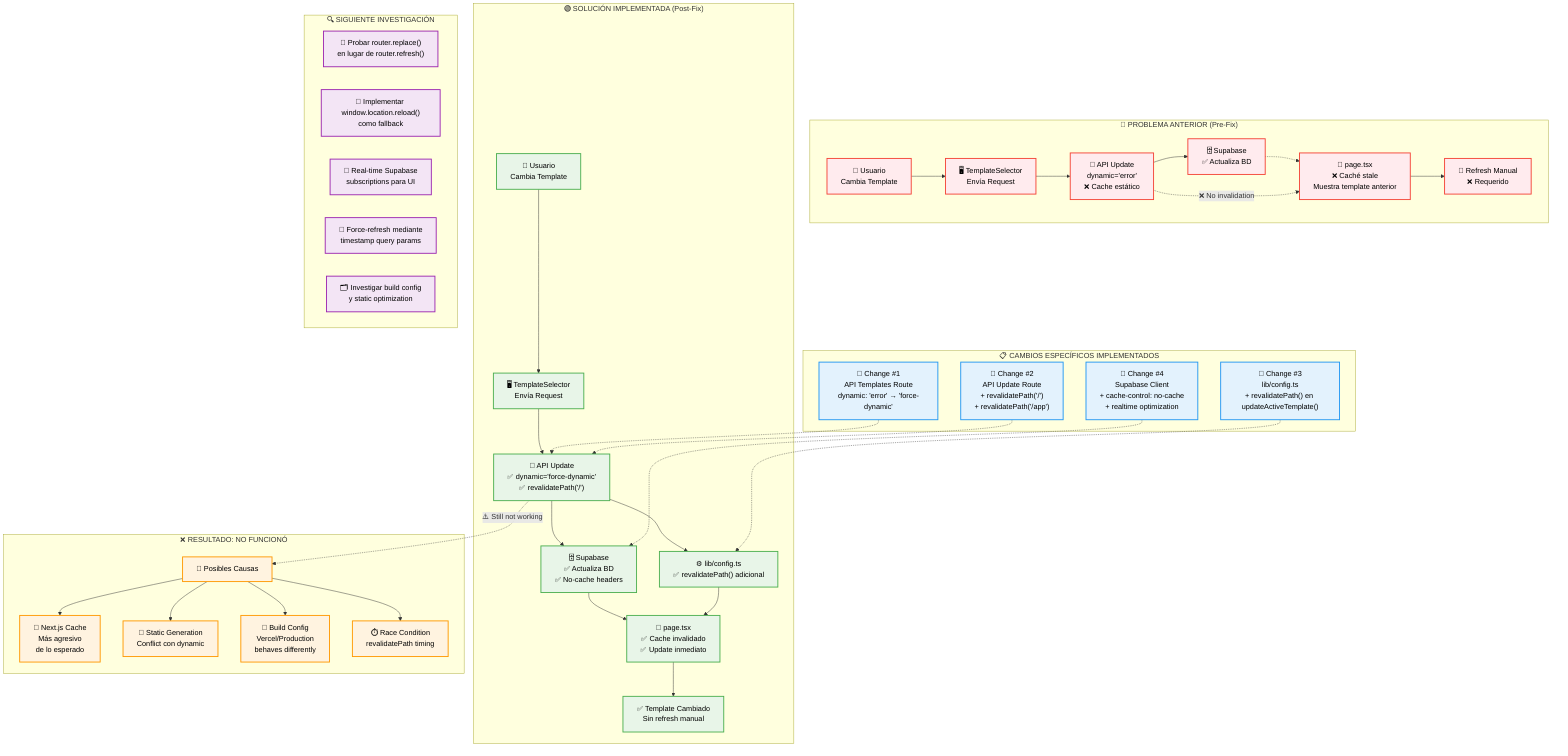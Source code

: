 graph TB
    subgraph "🔴 PROBLEMA ANTERIOR (Pre-Fix)"
        USER1["👤 Usuario<br/>Cambia Template"]
        FRONTEND1["🖥️ TemplateSelector<br/>Envía Request"]
        API1["🔌 API Update<br/>dynamic='error'<br/>❌ Cache estático"]
        SUPABASE1["🗄️ Supabase<br/>✅ Actualiza BD"]
        PAGE1["📄 page.tsx<br/>❌ Caché stale<br/>Muestra template anterior"]
        REFRESH1["🔄 Refresh Manual<br/>❌ Requerido"]
        
        USER1 --> FRONTEND1
        FRONTEND1 --> API1
        API1 --> SUPABASE1
        SUPABASE1 -.-> PAGE1
        PAGE1 --> REFRESH1
    end
    
    subgraph "🟢 SOLUCIÓN IMPLEMENTADA (Post-Fix)"
        USER2["👤 Usuario<br/>Cambia Template"]
        FRONTEND2["🖥️ TemplateSelector<br/>Envía Request"]
        API2["🔌 API Update<br/>✅ dynamic='force-dynamic'<br/>✅ revalidatePath('/')"]
        SUPABASE2["🗄️ Supabase<br/>✅ Actualiza BD<br/>✅ No-cache headers"]
        CONFIG2["⚙️ lib/config.ts<br/>✅ revalidatePath() adicional"]
        PAGE2["📄 page.tsx<br/>✅ Cache invalidado<br/>✅ Update inmediato"]
        SUCCESS2["✅ Template Cambiado<br/>Sin refresh manual"]
        
        USER2 --> FRONTEND2
        FRONTEND2 --> API2
        API2 --> SUPABASE2
        API2 --> CONFIG2
        SUPABASE2 --> PAGE2
        CONFIG2 --> PAGE2
        PAGE2 --> SUCCESS2
    end
    
    subgraph "📋 CAMBIOS ESPECÍFICOS IMPLEMENTADOS"
        CHANGE1["🔧 Change #1<br/>API Templates Route<br/>dynamic: 'error' → 'force-dynamic'"]
        CHANGE2["🔧 Change #2<br/>API Update Route<br/>+ revalidatePath('/')<br/>+ revalidatePath('/app')"]
        CHANGE3["🔧 Change #3<br/>lib/config.ts<br/>+ revalidatePath() en updateActiveTemplate()"]
        CHANGE4["🔧 Change #4<br/>Supabase Client<br/>+ cache-control: no-cache<br/>+ realtime optimization"]
    end
    
    subgraph "❌ RESULTADO: NO FUNCIONÓ"
        ISSUE1["🚨 Posibles Causas"]
        CACHE_ISSUE["💾 Next.js Cache<br/>Más agresivo<br/>de lo esperado"]
        SSG_ISSUE["📄 Static Generation<br/>Conflict con dynamic"]
        BUILD_ISSUE["🔨 Build Config<br/>Vercel/Production<br/>behaves differently"]
        TIMING_ISSUE["⏱️ Race Condition<br/>revalidatePath timing"]
        
        ISSUE1 --> CACHE_ISSUE
        ISSUE1 --> SSG_ISSUE
        ISSUE1 --> BUILD_ISSUE
        ISSUE1 --> TIMING_ISSUE
    end
    
    subgraph "🔍 SIGUIENTE INVESTIGACIÓN"
        NEXT1["🧪 Probar router.replace()<br/>en lugar de router.refresh()"]
        NEXT2["🔄 Implementar window.location.reload()<br/>como fallback"]
        NEXT3["📡 Real-time Supabase<br/>subscriptions para UI"]
        NEXT4["🎯 Force-refresh mediante<br/>timestamp query params"]
        NEXT5["🗂️ Investigar build config<br/>y static optimization"]
    end
    
    %% Flow connections
    CHANGE1 -.-> API2
    CHANGE2 -.-> API2
    CHANGE3 -.-> CONFIG2
    CHANGE4 -.-> SUPABASE2
    
    %% Problem indicators
    API1 -.->|"❌ No invalidation"| PAGE1
    API2 -.->|"⚠️ Still not working"| ISSUE1
    
    %% Color coding
    classDef problemStyle fill:#ffebee,stroke:#f44336,stroke-width:2px,color:#000
    classDef solutionStyle fill:#e8f5e8,stroke:#4caf50,stroke-width:2px,color:#000
    classDef changeStyle fill:#e3f2fd,stroke:#2196f3,stroke-width:2px,color:#000
    classDef issueStyle fill:#fff3e0,stroke:#ff9800,stroke-width:2px,color:#000
    classDef nextStyle fill:#f3e5f5,stroke:#9c27b0,stroke-width:2px,color:#000
    
    class USER1,FRONTEND1,API1,SUPABASE1,PAGE1,REFRESH1 problemStyle
    class USER2,FRONTEND2,API2,SUPABASE2,CONFIG2,PAGE2,SUCCESS2 solutionStyle
    class CHANGE1,CHANGE2,CHANGE3,CHANGE4 changeStyle
    class ISSUE1,CACHE_ISSUE,SSG_ISSUE,BUILD_ISSUE,TIMING_ISSUE issueStyle
    class NEXT1,NEXT2,NEXT3,NEXT4,NEXT5 nextStyle